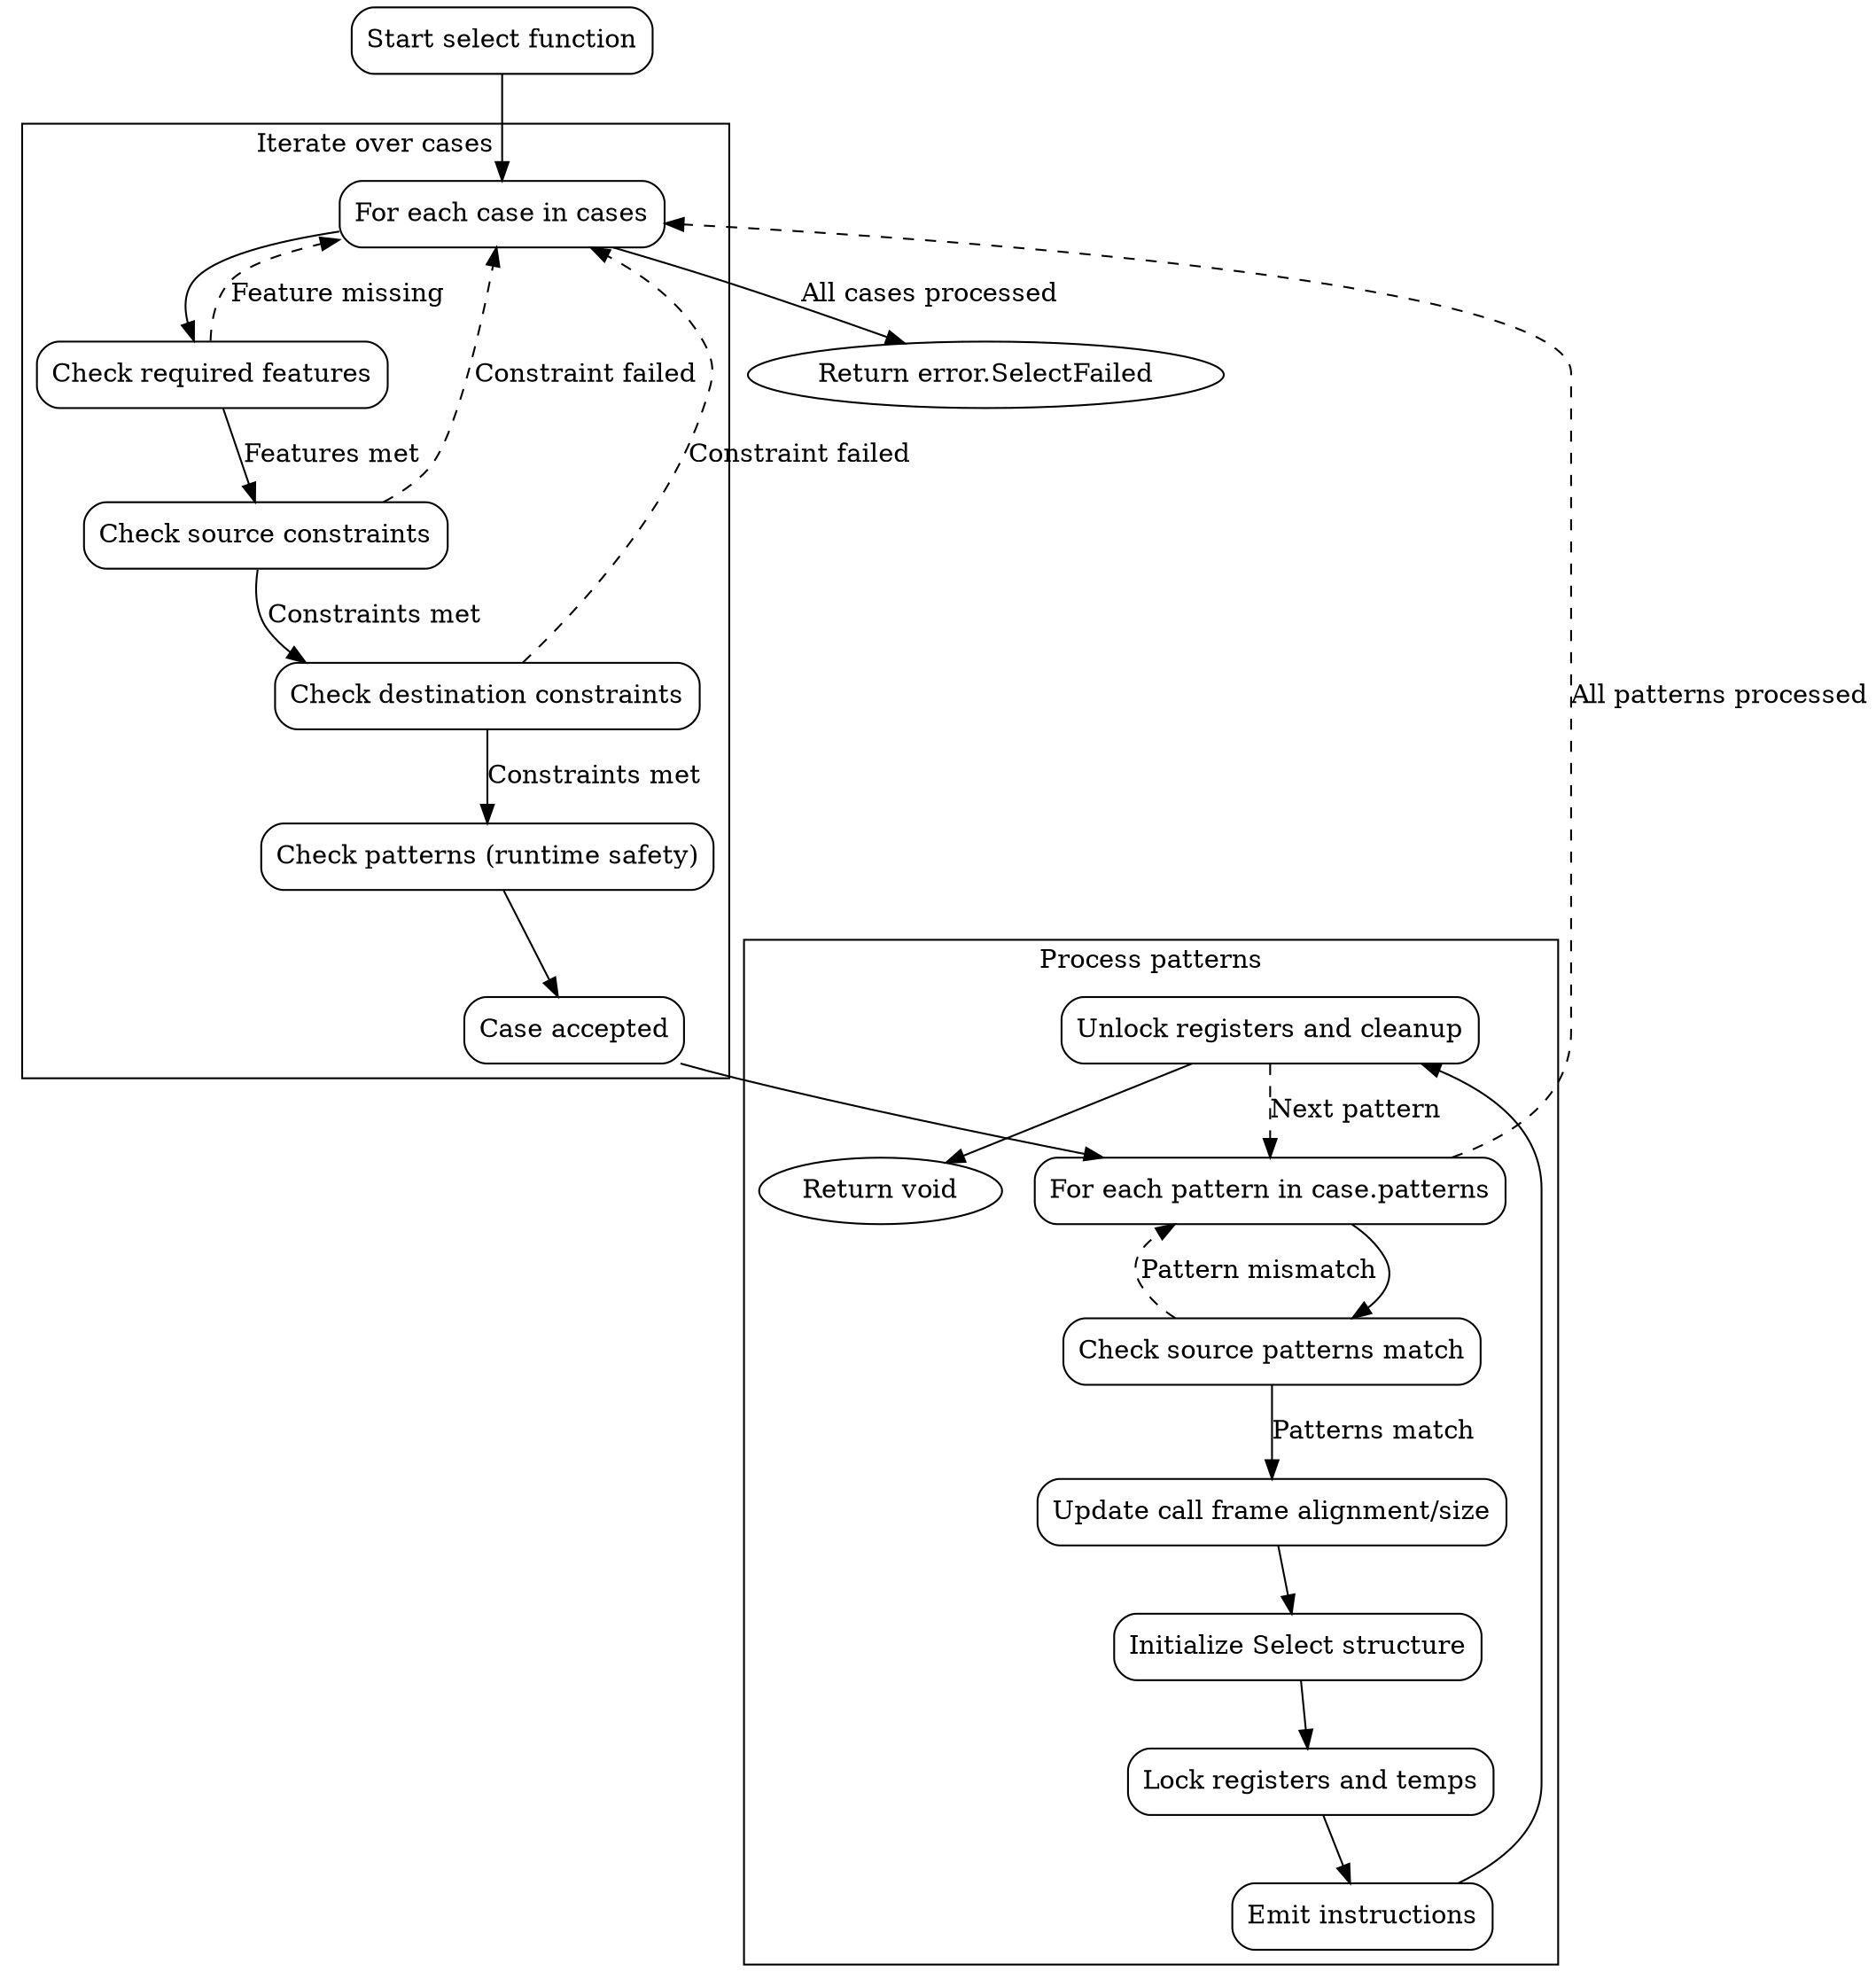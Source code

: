
digraph select_flow {
    node [shape=rectangle, style=rounded];
    start [label="Start select function"];
    end [label="Return error.SelectFailed", shape=ellipse];
    return_ok [label="Return void", shape=ellipse];
    
    start -> iterate_cases;
    
    subgraph cluster_cases {
        label="Iterate over cases";
        iterate_cases [label="For each case in cases"];
        check_features [label="Check required features"];
        check_src_constraints [label="Check source constraints"];
        check_dst_constraints [label="Check destination constraints"];
        check_patterns [label="Check patterns (runtime safety)"];
        handle_case [label="Case accepted"];
        
        iterate_cases -> check_features;
        check_features -> check_src_constraints [label="Features met"];
        check_features -> iterate_cases [label="Feature missing" style=dashed];
        check_src_constraints -> check_dst_constraints [label="Constraints met"];
        check_src_constraints -> iterate_cases [label="Constraint failed" style=dashed];
        check_dst_constraints -> check_patterns [label="Constraints met"];
        check_dst_constraints -> iterate_cases [label="Constraint failed" style=dashed];
        check_patterns -> handle_case;
    }
    
    subgraph cluster_patterns {
        label="Process patterns";
        handle_case -> iterate_patterns;
        iterate_patterns [label="For each pattern in case.patterns"];
        check_src_matches [label="Check source patterns match"];
        handle_call_frame [label="Update call frame alignment/size"];
        init_select [label="Initialize Select structure"];
        handle_registers [label="Lock registers and temps"];
        generate_code [label="Emit instructions"];
        cleanup [label="Unlock registers and cleanup"];
        
        iterate_patterns -> check_src_matches;
        check_src_matches -> handle_call_frame [label="Patterns match"];
        check_src_matches -> iterate_patterns [label="Pattern mismatch" style=dashed];
        handle_call_frame -> init_select;
        init_select -> handle_registers;
        handle_registers -> generate_code;
        generate_code -> cleanup;
        cleanup -> return_ok;
    }
    
    // Error and exit paths
    iterate_cases -> end [label="All cases processed"];
    cleanup -> iterate_patterns [label="Next pattern" style=dashed];
    iterate_patterns -> iterate_cases [label="All patterns processed" style=dashed];
}
